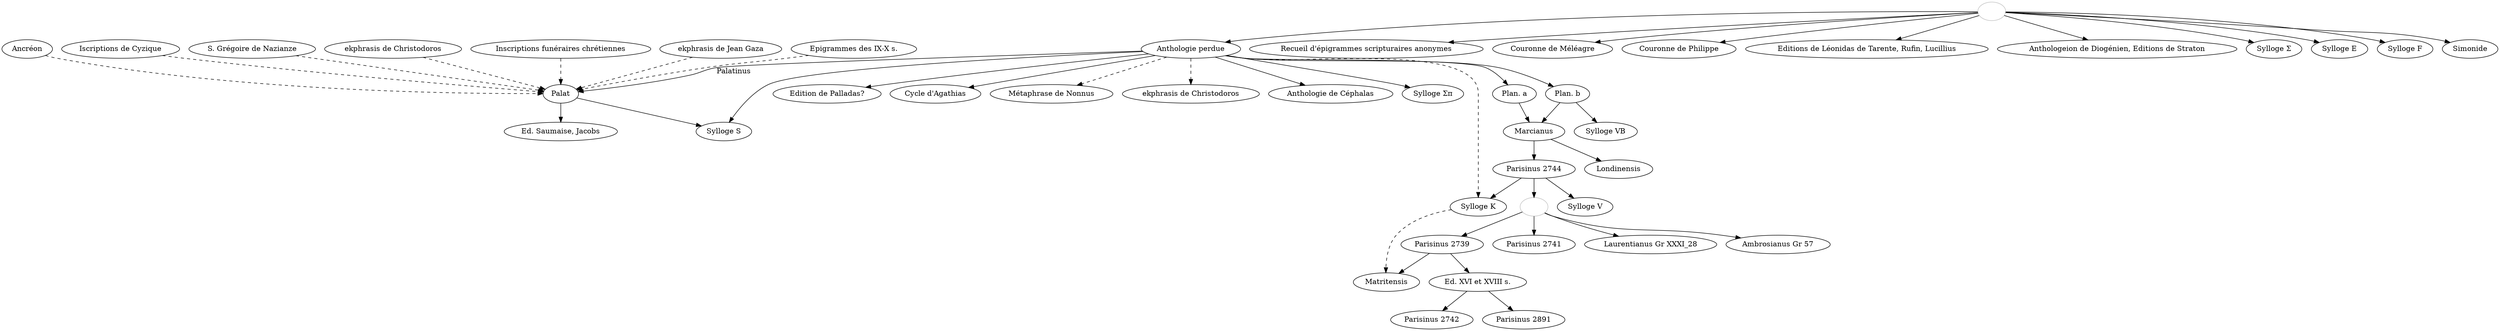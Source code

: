 
digraph {

    EdSaum[label="Ed. Saumaise, Jacobs"];
    syllS[label="Sylloge S"];
    RecEpiScriAno[label="Recueil d'épigrammes scripturaires anonymes"]; 
    Mele[label="Couronne de Méléagre"]; 
    CourPhi[label="Couronne de Philippe"]; 
    EdLeoTarRufLuci[label="Editions de Léonidas de Tarente, Rufin, Lucillius"]; 
    Anthologeion[label="Anthologeion de Diogénien, Editions de Straton"];
    syllSigma[label="Sylloge Σ"]; 
    syllE[label="Sylloge E"]; 
    syllF[label="Sylloge F"]; 
    anthoPerdue[label="Anthologie perdue"]; 
    1[label="", color="grey"];
    edPallad[label="Edition de Palladas?"];
    cyclAgad[label="Cycle d'Agathias"];
    metaNonnus[label="Métaphrase de Nonnus"];
    ekphraChristo[label="ekphrasis de Christodoros"];
    anthoCéphal[label="Anthologie de Céphalas"];
    syllSigmaPi[label="Sylloge Σπ"];
    plana[label="Plan. a"];
    syllK[label="Sylloge K"];
    planb[label="Plan. b"];
    parisinus[label="Parisinus 2739"];
    parisinusautre[label="Parisinus 2744"];
    parisinuster[label="Parisinus 2742"];
    parisinusquart[label="Parisinus 2741"];
    parisinusquint[label="Parisinus 2891"];
    edXVIXVII[label="Ed. XVI et XVIII s."];
    2[label="", color="grey"];
    laurentianus[label="Laurentianus Gr XXXI_28"];
    syllVB[label="Sylloge VB"];
    ancreon[label="Ancréon"];
    cyzique[label="Iscriptions de Cyzique"];
    nazianze[label="S. Grégoire de Nazianze"];
    christodoros[label="ekphrasis de Christodoros"];
    inscFuneraires[label="Inscriptions funéraires chrétiennes"];
    gaza[label="ekphrasis de Jean Gaza"];
    epigrNeufDix[label="Epigrammes des IX-X s."];
    ambrosianus[label="Ambrosianus Gr 57"];
    syllV[label="Sylloge V"];

    1 -> Simonide; 
    1 -> RecEpiScriAno; 
    1 -> Mele; 
    1 -> CourPhi; 
    1 -> EdLeoTarRufLuci; 
    1 -> Anthologeion;
    1 -> syllSigma; 
    1 -> syllE; 
    1 -> syllF; 
    1 -> anthoPerdue; 

    anthoPerdue -> edPallad;
    anthoPerdue -> cyclAgad;
    anthoPerdue -> metaNonnus [style="dashed"];
    anthoPerdue -> ekphraChristo [style="dashed"];
    anthoPerdue -> Palat[label="Palatinus"]; 
    anthoPerdue -> anthoCéphal;
    anthoPerdue -> syllS; 
    anthoPerdue -> syllSigmaPi; 
    anthoPerdue -> plana; 
    anthoPerdue -> syllK [style="dashed"]; 
    syllK -> Matritensis[style="dashed"]; 
    plana->Marcianus;
    anthoPerdue -> planb; 

    planb -> syllVB; 
    planb -> Marcianus; 
    Marcianus -> Londinensis; 
    Marcianus -> parisinusautre; 

    parisinusautre -> syllK; 
    parisinusautre -> 2;
    parisinusautre-> syllV;
     
    2 -> parisinus; 
    2 -> laurentianus; 
    2 -> ambrosianus; 
    2 -> parisinusquart; 

    parisinus -> Matritensis; 
    parisinus -> edXVIXVII; 

    edXVIXVII -> parisinuster; 
    edXVIXVII -> parisinusquint; 


    ancreon -> Palat [style="dashed"]; 
    cyzique -> Palat [style="dashed"]; 
    nazianze -> Palat [style="dashed"]; 
    christodoros -> Palat[style="dashed"]; 
    inscFuneraires -> Palat [style="dashed"]; 
    gaza -> Palat [style="dashed"]; 
    epigrNeufDix -> Palat [style="dashed"]; 

    Palat -> EdSaum; 
    Palat -> syllS; 

}

